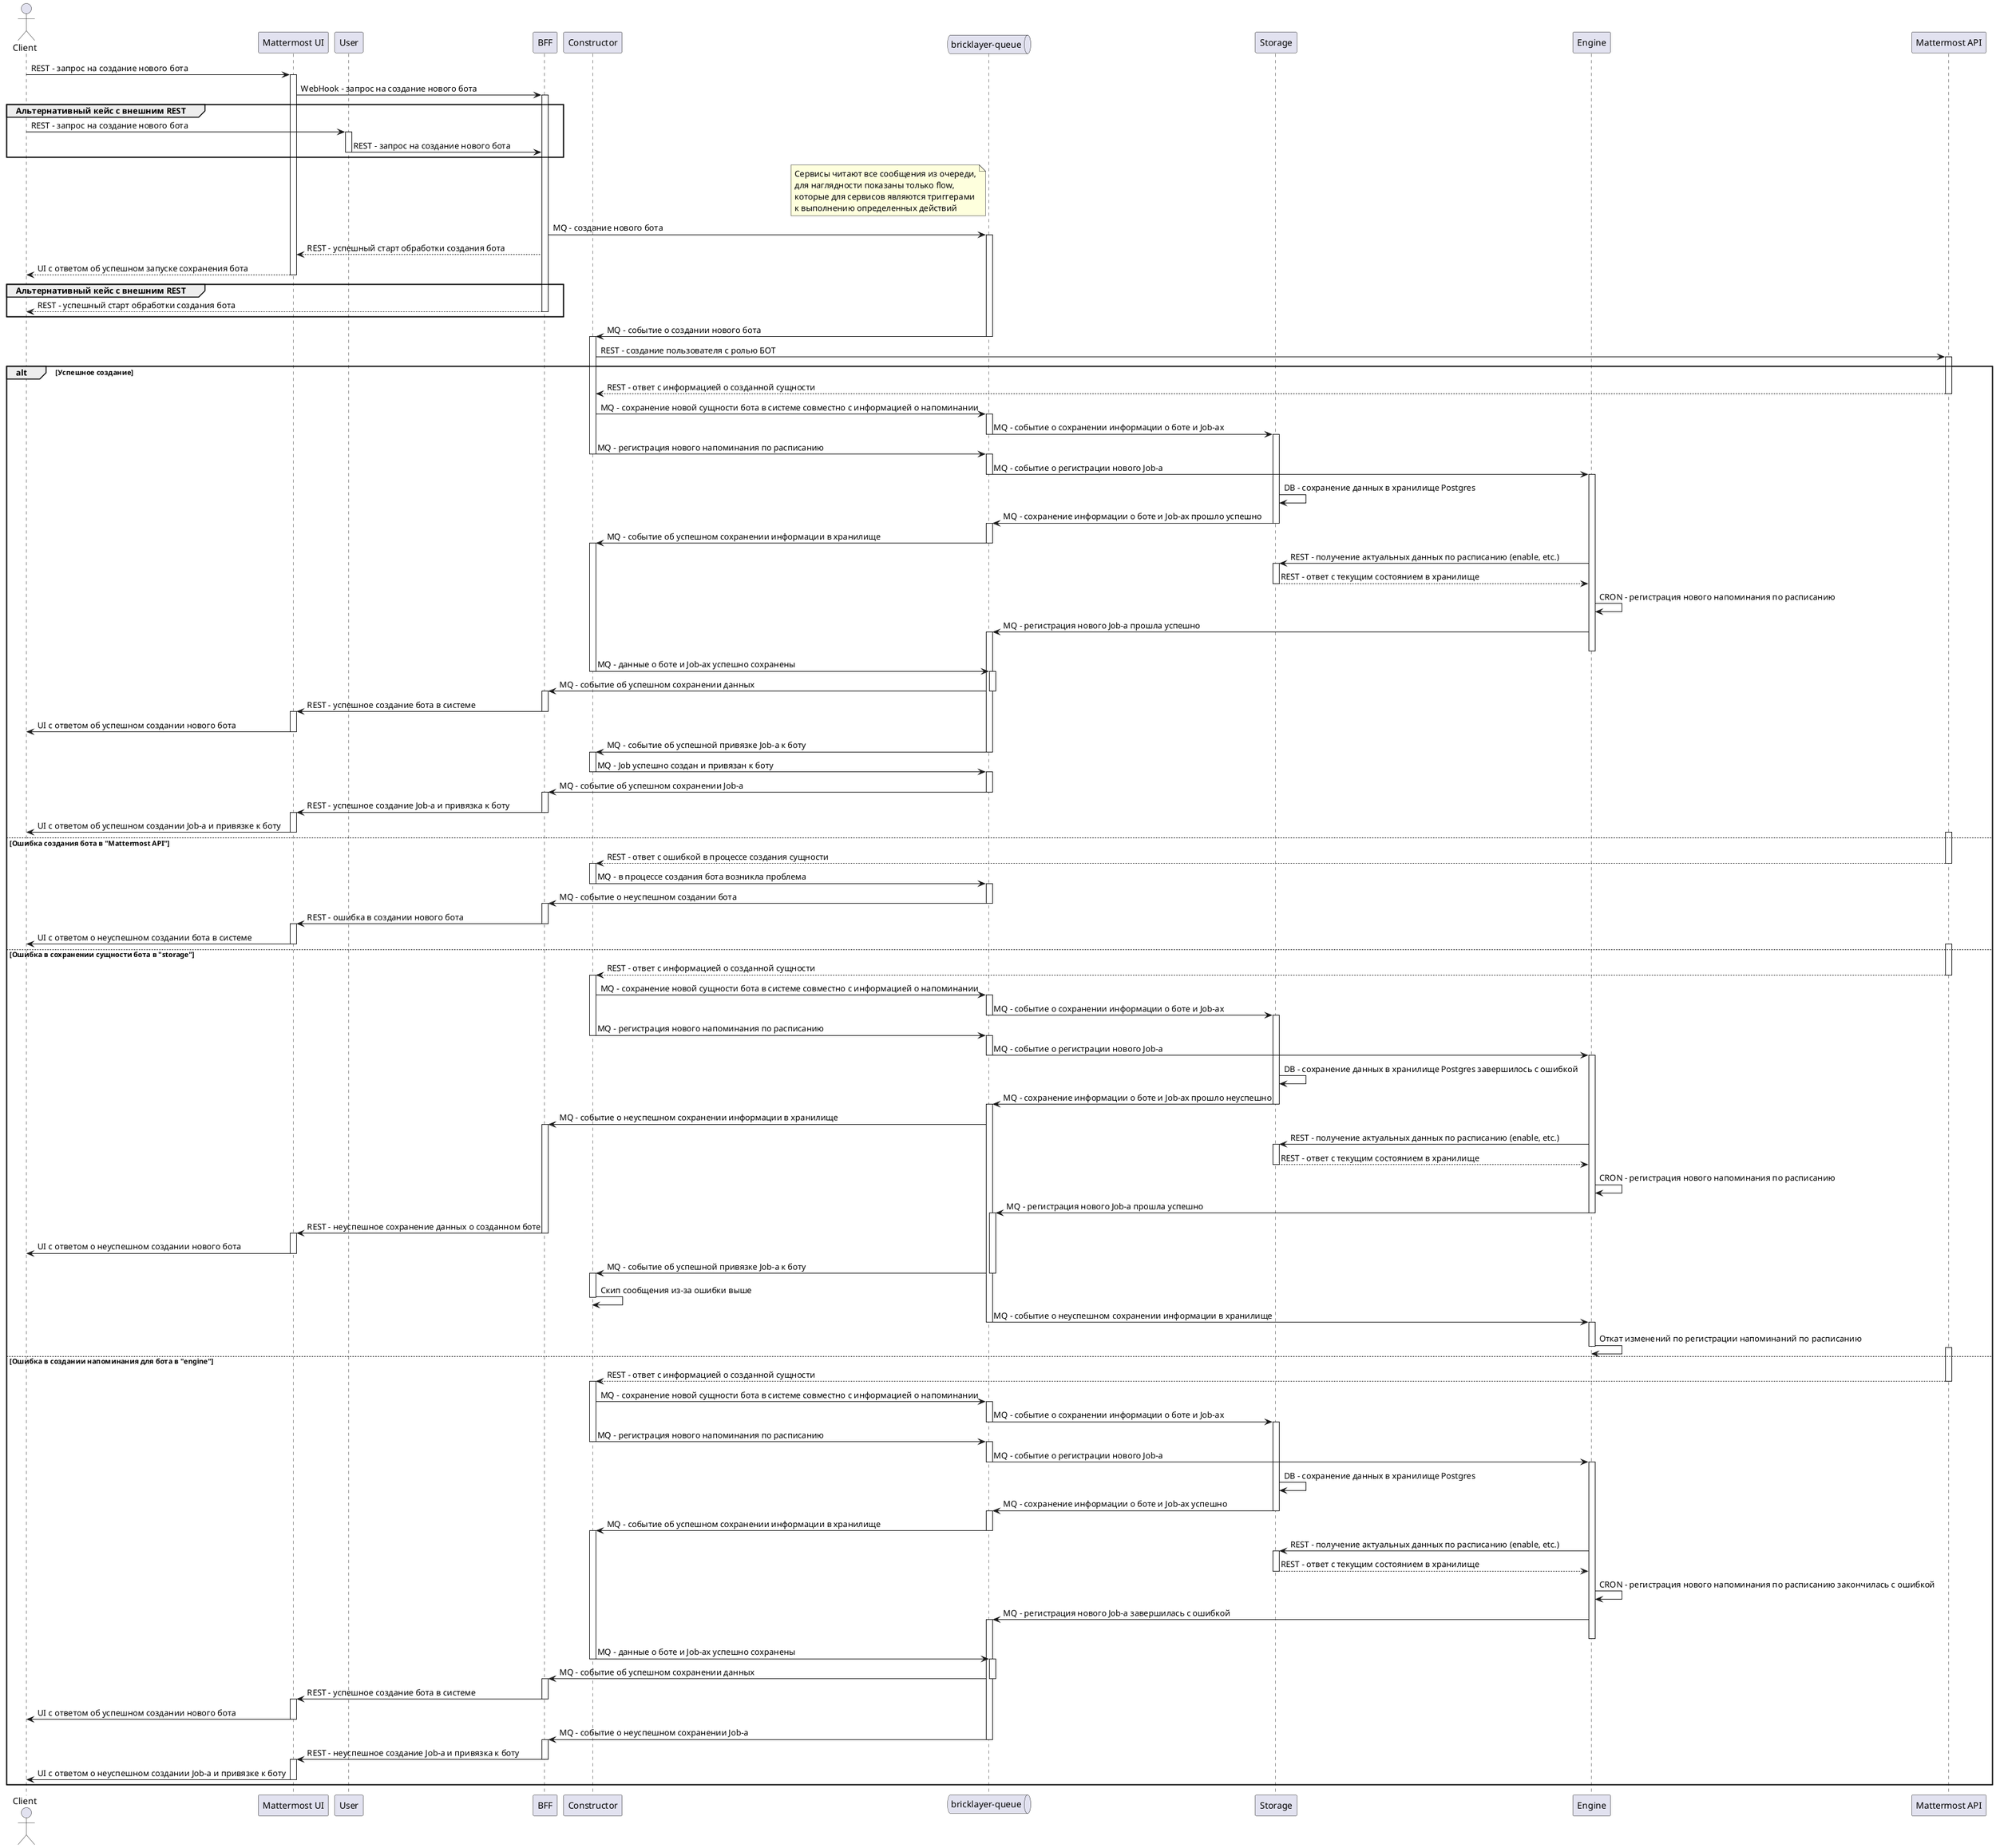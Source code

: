 @startuml
actor "Client" as  clt
participant "Mattermost UI" as in
participant "User" as usr
participant "BFF" as bff
participant "Constructor" as cnr
queue "bricklayer-queue" as main
participant "Storage" as str
participant "Engine" as eng
participant "Mattermost API" as out

clt -> in : REST - запрос на создание нового бота
activate in
    in -> bff : WebHook - запрос на создание нового бота
    activate bff

group Альтернативный кейс с внешним REST
clt -> usr : REST - запрос на создание нового бота
    activate usr
    usr -> bff : REST - запрос на создание нового бота
    deactivate usr
end

   note left of main
   Сервисы читают все сообщения из очереди,
   для наглядности показаны только flow,
   которые для сервисов являются триггерами
   к выполнению определенных действий
   end note

        bff -> main : MQ - создание нового бота
        activate main
        bff --> in : REST - успешный старт обработки создания бота
    in --> clt : UI с ответом об успешном запуске сохранения бота
    deactivate in

group Альтернативный кейс с внешним REST
        bff --> clt : REST - успешный старт обработки создания бота
    deactivate bff
end

        main -> cnr : MQ - событие о создании нового бота
        deactivate main
        activate cnr
            cnr -> out : REST - создание пользователя с ролью БОТ
            activate out

            alt Успешное создание
                out --> cnr : REST - ответ с информацией о созданной сущности
                deactivate out
                cnr -> main : MQ - сохранение новой сущности бота в системе совместно с информацией о напоминании
                activate main
                    main -> str : MQ - событие о сохранении информации о боте и Job-ах
                    deactivate main
                    activate str
                cnr -> main : MQ - регистрация нового напоминания по расписанию
                deactivate cnr
                activate main
                    main -> eng : MQ - событие о регистрации нового Job-а
                    deactivate main
                    activate eng
                        str -> str : DB - сохранение данных в хранилище Postgres
                        str -> main : MQ - сохранение информации о боте и Job-ах прошло успешно
                    deactivate str
                    activate main
                main -> cnr : MQ - событие об успешном сохранении информации в хранилище
                deactivate main
                activate cnr
                    eng -> str : REST - получение актуальных данных по расписанию (enable, etc.)
                    activate str
                        str --> eng : REST - ответ с текущим состоянием в хранилище
                    deactivate str
                    eng -> eng : CRON - регистрация нового напоминания по расписанию
                    eng -> main : MQ - регистрация нового Job-а прошла успешно
                    activate main
                deactivate eng
                    cnr -> main : MQ - данные о боте и Job-ах успешно сохранены
                deactivate cnr
                activate main
                    main -> bff : MQ - событие об успешном сохранении данных
                deactivate main
                activate bff
                    bff -> in : REST - успешное создание бота в системе
                deactivate bff
                activate in
                    in -> clt : UI с ответом об успешном создании нового бота
                deactivate in

                main -> cnr : MQ - событие об успешной привязке Job-а к боту
                deactivate main
                activate cnr
                    cnr -> main : MQ - Job успешно создан и привязан к боту
                deactivate cnr
                activate main
                    main -> bff : MQ - событие об успешном сохранении Job-а
                deactivate main
                activate bff
                    bff -> in : REST - успешное создание Job-а и привязка к боту
                deactivate bff
                activate in
                    in -> clt : UI с ответом об успешном создании Job-а и привязке к боту
                deactivate in

            else Ошибка создания бота в "Mattermost API"
                activate out
                out --> cnr : REST - ответ с ошибкой в процессе создания сущности
                deactivate out
                activate cnr
                cnr -> main : MQ - в процессе создания бота возникла проблема
                deactivate cnr
                activate main
                    main -> bff : MQ - событие о неуспешном создании бота
                deactivate main
                activate bff
                    bff -> in : REST - ошибка в создании нового бота
                deactivate bff
                activate in
                    in -> clt : UI с ответом о неуспешном создании бота в системе
                deactivate in

            else Ошибка в сохранении сущности бота в "storage"
                activate out
                out --> cnr : REST - ответ с информацией о созданной сущности
                deactivate out
                activate cnr
                cnr -> main : MQ - сохранение новой сущности бота в системе совместно с информацией о напоминании
                activate main
                    main -> str : MQ - событие о сохранении информации о боте и Job-ах
                    deactivate main
                    activate str
                cnr -> main : MQ - регистрация нового напоминания по расписанию
                deactivate cnr
                activate main
                    main -> eng : MQ - событие о регистрации нового Job-а
                    deactivate main
                    activate eng
                        str -> str : DB - сохранение данных в хранилище Postgres завершилось с ошибкой
                        str -> main : MQ - сохранение информации о боте и Job-ах прошло неуспешно
                    deactivate str
                    activate main
                main -> bff : MQ - событие о неуспешном сохранении информации в хранилище
                activate bff
                    eng -> str : REST - получение актуальных данных по расписанию (enable, etc.)
                    activate str
                        str --> eng : REST - ответ с текущим состоянием в хранилище
                    deactivate str
                    eng -> eng : CRON - регистрация нового напоминания по расписанию
                    eng -> main : MQ - регистрация нового Job-а прошла успешно
                    deactivate eng
                    activate main
                deactivate cnr
                    bff -> in : REST - неуспешное сохранение данных о созданном боте
                deactivate bff
                activate in
                    in -> clt : UI с ответом о неуспешном создании нового бота
                deactivate in

                main -> cnr : MQ - событие об успешной привязке Job-а к боту
                deactivate main
                activate cnr
                    cnr -> cnr : Скип сообщения из-за ошибки выше
                deactivate cnr

                main -> eng : MQ - событие о неуспешном сохранении информации в хранилище
                deactivate main
                activate eng
                    eng -> eng : Откат изменений по регистрации напоминаний по расписанию
                deactivate eng

            else Ошибка в создании напоминания для бота в "engine"
                activate out
                out --> cnr : REST - ответ с информацией о созданной сущности
                deactivate out
                activate cnr
                cnr -> main : MQ - сохранение новой сущности бота в системе совместно с информацией о напоминании
                activate main
                    main -> str : MQ - событие о сохранении информации о боте и Job-ах
                    deactivate main
                    activate str
                cnr -> main : MQ - регистрация нового напоминания по расписанию
                deactivate cnr
                activate main
                    main -> eng : MQ - событие о регистрации нового Job-а
                    deactivate main
                    activate eng
                        str -> str : DB - сохранение данных в хранилище Postgres
                        str -> main : MQ - сохранение информации о боте и Job-ах успешно
                    deactivate str
                    activate main
                main -> cnr : MQ - событие об успешном сохранении информации в хранилище
                deactivate main
                activate cnr
                    eng -> str : REST - получение актуальных данных по расписанию (enable, etc.)
                    activate str
                        str --> eng : REST - ответ с текущим состоянием в хранилище
                    deactivate str
                    eng -> eng : CRON - регистрация нового напоминания по расписанию закончилась с ошибкой
                    eng -> main : MQ - регистрация нового Job-а завершилась с ошибкой
                    activate main
                deactivate eng
                    cnr -> main : MQ - данные о боте и Job-ах успешно сохранены
                deactivate cnr
                activate main
                    main -> bff : MQ - событие об успешном сохранении данных
                deactivate main
                activate bff
                    bff -> in : REST - успешное создание бота в системе
                deactivate bff
                activate in
                    in -> clt : UI с ответом об успешном создании нового бота
                deactivate in

                main -> bff : MQ - событие о неуспешном сохранении Job-а
                deactivate main
                activate bff
                    bff -> in : REST - неуспешное создание Job-а и привязка к боту
                deactivate bff
                activate in
                    in -> clt : UI с ответом о неуспешном создании Job-а и привязке к боту
                deactivate in
            end

@enduml